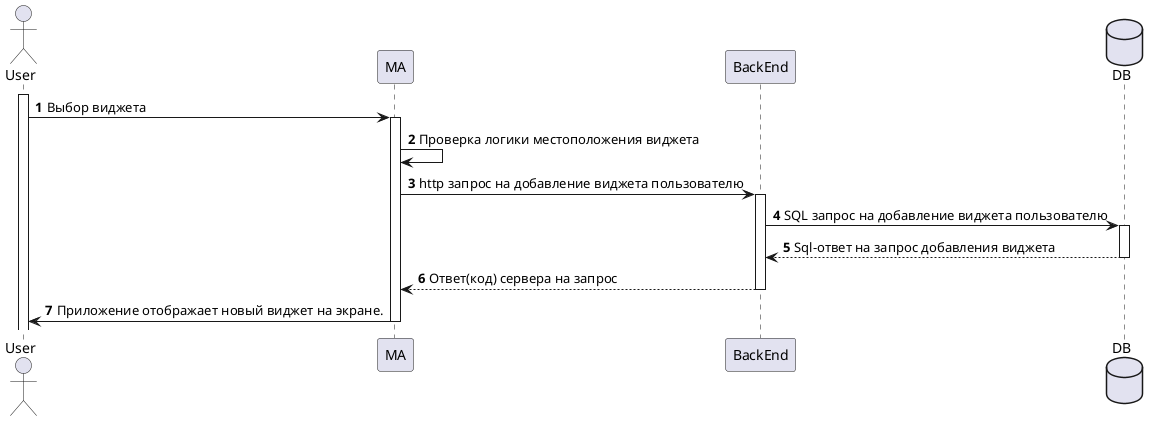 @startuml
autonumber
actor User
participant MA
participant BackEnd
database DB

activate User
User -> MA: Выбор виджета

activate MA
MA -> MA: Проверка логики местоположения виджета
MA -> BackEnd: http запрос на добавление виджета пользователю
activate BackEnd


BackEnd -> DB: SQL запрос на добавление виджета пользователю
activate DB
DB --> BackEnd: Sql-ответ на запрос добавления виджета
deactivate DB

BackEnd --> MA: Ответ(код) сервера на запрос
deactivate BackEnd

MA -> User: Приложение отображает новый виджет на экране.
deactivate MA
@enduml
